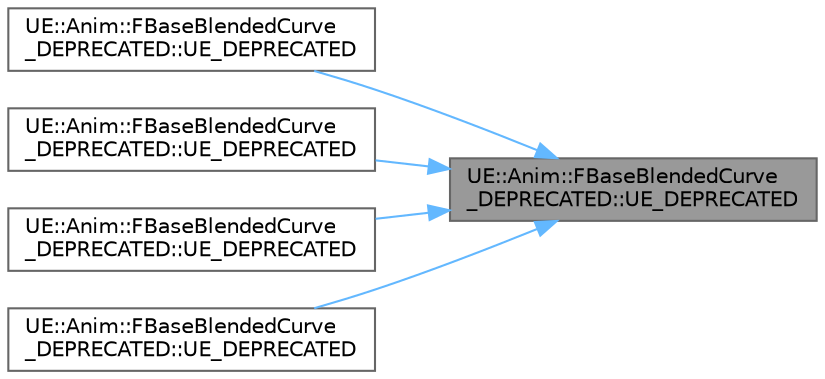 digraph "UE::Anim::FBaseBlendedCurve_DEPRECATED::UE_DEPRECATED"
{
 // INTERACTIVE_SVG=YES
 // LATEX_PDF_SIZE
  bgcolor="transparent";
  edge [fontname=Helvetica,fontsize=10,labelfontname=Helvetica,labelfontsize=10];
  node [fontname=Helvetica,fontsize=10,shape=box,height=0.2,width=0.4];
  rankdir="RL";
  Node1 [id="Node000001",label="UE::Anim::FBaseBlendedCurve\l_DEPRECATED::UE_DEPRECATED",height=0.2,width=0.4,color="gray40", fillcolor="grey60", style="filled", fontcolor="black",tooltip=" "];
  Node1 -> Node2 [id="edge1_Node000001_Node000002",dir="back",color="steelblue1",style="solid",tooltip=" "];
  Node2 [id="Node000002",label="UE::Anim::FBaseBlendedCurve\l_DEPRECATED::UE_DEPRECATED",height=0.2,width=0.4,color="grey40", fillcolor="white", style="filled",URL="$d6/d66/structUE_1_1Anim_1_1FBaseBlendedCurve__DEPRECATED.html#a675f62c4c872d39072f2a74e07b1fdb4",tooltip=" "];
  Node1 -> Node3 [id="edge2_Node000001_Node000003",dir="back",color="steelblue1",style="solid",tooltip=" "];
  Node3 [id="Node000003",label="UE::Anim::FBaseBlendedCurve\l_DEPRECATED::UE_DEPRECATED",height=0.2,width=0.4,color="grey40", fillcolor="white", style="filled",URL="$d6/d66/structUE_1_1Anim_1_1FBaseBlendedCurve__DEPRECATED.html#a61d85280098a3b1d4421f84781eafe19",tooltip=" "];
  Node1 -> Node4 [id="edge3_Node000001_Node000004",dir="back",color="steelblue1",style="solid",tooltip=" "];
  Node4 [id="Node000004",label="UE::Anim::FBaseBlendedCurve\l_DEPRECATED::UE_DEPRECATED",height=0.2,width=0.4,color="grey40", fillcolor="white", style="filled",URL="$d6/d66/structUE_1_1Anim_1_1FBaseBlendedCurve__DEPRECATED.html#a88304273f0528e82c9070d98d0caa55f",tooltip=" "];
  Node1 -> Node5 [id="edge4_Node000001_Node000005",dir="back",color="steelblue1",style="solid",tooltip=" "];
  Node5 [id="Node000005",label="UE::Anim::FBaseBlendedCurve\l_DEPRECATED::UE_DEPRECATED",height=0.2,width=0.4,color="grey40", fillcolor="white", style="filled",URL="$d6/d66/structUE_1_1Anim_1_1FBaseBlendedCurve__DEPRECATED.html#ad3b6acdfda6552258bf7d5db82782f19",tooltip=" "];
}
